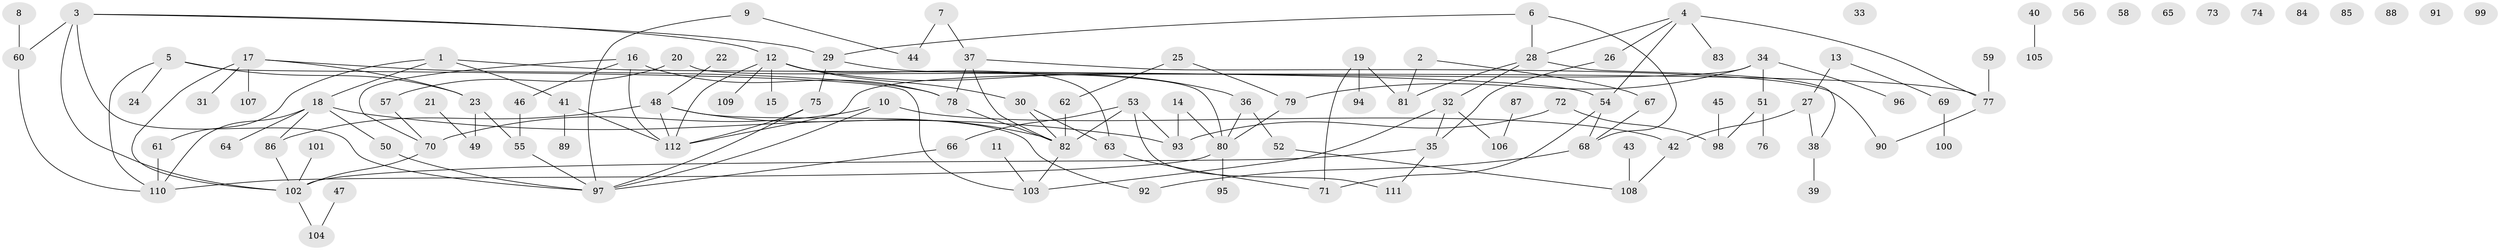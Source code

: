 // coarse degree distribution, {6: 0.06097560975609756, 2: 0.17073170731707318, 5: 0.07317073170731707, 7: 0.036585365853658534, 3: 0.13414634146341464, 1: 0.2804878048780488, 10: 0.012195121951219513, 4: 0.07317073170731707, 0: 0.13414634146341464, 9: 0.012195121951219513, 8: 0.012195121951219513}
// Generated by graph-tools (version 1.1) at 2025/23/03/03/25 07:23:24]
// undirected, 112 vertices, 140 edges
graph export_dot {
graph [start="1"]
  node [color=gray90,style=filled];
  1;
  2;
  3;
  4;
  5;
  6;
  7;
  8;
  9;
  10;
  11;
  12;
  13;
  14;
  15;
  16;
  17;
  18;
  19;
  20;
  21;
  22;
  23;
  24;
  25;
  26;
  27;
  28;
  29;
  30;
  31;
  32;
  33;
  34;
  35;
  36;
  37;
  38;
  39;
  40;
  41;
  42;
  43;
  44;
  45;
  46;
  47;
  48;
  49;
  50;
  51;
  52;
  53;
  54;
  55;
  56;
  57;
  58;
  59;
  60;
  61;
  62;
  63;
  64;
  65;
  66;
  67;
  68;
  69;
  70;
  71;
  72;
  73;
  74;
  75;
  76;
  77;
  78;
  79;
  80;
  81;
  82;
  83;
  84;
  85;
  86;
  87;
  88;
  89;
  90;
  91;
  92;
  93;
  94;
  95;
  96;
  97;
  98;
  99;
  100;
  101;
  102;
  103;
  104;
  105;
  106;
  107;
  108;
  109;
  110;
  111;
  112;
  1 -- 18;
  1 -- 41;
  1 -- 54;
  1 -- 61;
  2 -- 67;
  2 -- 81;
  3 -- 12;
  3 -- 29;
  3 -- 60;
  3 -- 97;
  3 -- 102;
  4 -- 26;
  4 -- 28;
  4 -- 54;
  4 -- 77;
  4 -- 83;
  5 -- 23;
  5 -- 24;
  5 -- 103;
  5 -- 110;
  6 -- 28;
  6 -- 29;
  6 -- 68;
  7 -- 37;
  7 -- 44;
  8 -- 60;
  9 -- 44;
  9 -- 97;
  10 -- 42;
  10 -- 70;
  10 -- 97;
  11 -- 103;
  12 -- 15;
  12 -- 30;
  12 -- 36;
  12 -- 63;
  12 -- 109;
  12 -- 112;
  13 -- 27;
  13 -- 69;
  14 -- 80;
  14 -- 93;
  16 -- 46;
  16 -- 70;
  16 -- 78;
  16 -- 112;
  17 -- 23;
  17 -- 31;
  17 -- 78;
  17 -- 102;
  17 -- 107;
  18 -- 50;
  18 -- 64;
  18 -- 86;
  18 -- 93;
  18 -- 110;
  19 -- 71;
  19 -- 81;
  19 -- 94;
  20 -- 57;
  20 -- 80;
  21 -- 49;
  22 -- 48;
  23 -- 49;
  23 -- 55;
  25 -- 62;
  25 -- 79;
  26 -- 35;
  27 -- 38;
  27 -- 42;
  28 -- 32;
  28 -- 38;
  28 -- 81;
  29 -- 75;
  29 -- 77;
  30 -- 63;
  30 -- 82;
  32 -- 35;
  32 -- 103;
  32 -- 106;
  34 -- 51;
  34 -- 79;
  34 -- 96;
  34 -- 112;
  35 -- 102;
  35 -- 111;
  36 -- 52;
  36 -- 80;
  37 -- 78;
  37 -- 82;
  37 -- 90;
  38 -- 39;
  40 -- 105;
  41 -- 89;
  41 -- 112;
  42 -- 108;
  43 -- 108;
  45 -- 98;
  46 -- 55;
  47 -- 104;
  48 -- 82;
  48 -- 86;
  48 -- 92;
  48 -- 112;
  50 -- 97;
  51 -- 76;
  51 -- 98;
  52 -- 108;
  53 -- 66;
  53 -- 82;
  53 -- 93;
  53 -- 111;
  54 -- 68;
  54 -- 71;
  55 -- 97;
  57 -- 70;
  59 -- 77;
  60 -- 110;
  61 -- 110;
  62 -- 82;
  63 -- 71;
  66 -- 97;
  67 -- 68;
  68 -- 92;
  69 -- 100;
  70 -- 102;
  72 -- 93;
  72 -- 98;
  75 -- 97;
  75 -- 112;
  77 -- 90;
  78 -- 82;
  79 -- 80;
  80 -- 95;
  80 -- 110;
  82 -- 103;
  86 -- 102;
  87 -- 106;
  101 -- 102;
  102 -- 104;
}
